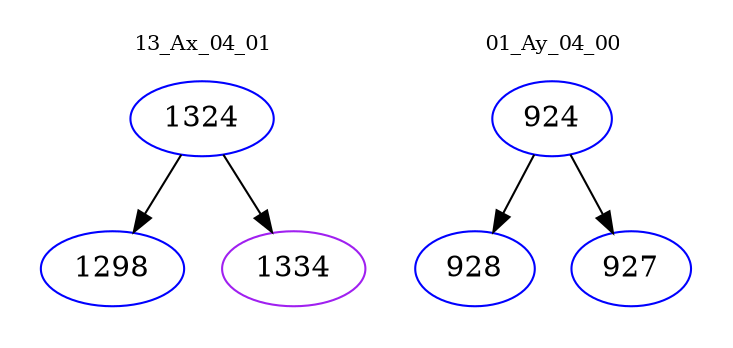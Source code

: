 digraph{
subgraph cluster_0 {
color = white
label = "13_Ax_04_01";
fontsize=10;
T0_1324 [label="1324", color="blue"]
T0_1324 -> T0_1298 [color="black"]
T0_1298 [label="1298", color="blue"]
T0_1324 -> T0_1334 [color="black"]
T0_1334 [label="1334", color="purple"]
}
subgraph cluster_1 {
color = white
label = "01_Ay_04_00";
fontsize=10;
T1_924 [label="924", color="blue"]
T1_924 -> T1_928 [color="black"]
T1_928 [label="928", color="blue"]
T1_924 -> T1_927 [color="black"]
T1_927 [label="927", color="blue"]
}
}
